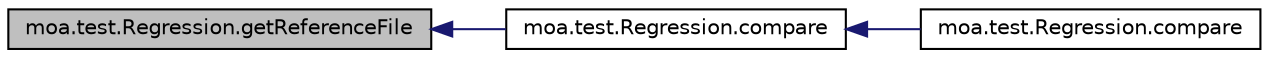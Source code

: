 digraph G
{
  edge [fontname="Helvetica",fontsize="10",labelfontname="Helvetica",labelfontsize="10"];
  node [fontname="Helvetica",fontsize="10",shape=record];
  rankdir=LR;
  Node1 [label="moa.test.Regression.getReferenceFile",height=0.2,width=0.4,color="black", fillcolor="grey75", style="filled" fontcolor="black"];
  Node1 -> Node2 [dir=back,color="midnightblue",fontsize="10",style="solid",fontname="Helvetica"];
  Node2 [label="moa.test.Regression.compare",height=0.2,width=0.4,color="black", fillcolor="white", style="filled",URL="$classmoa_1_1test_1_1Regression.html#aaa3c51eb63a66b227260845d65b8229a",tooltip="Compares the content generated by the specified class with the stored regression..."];
  Node2 -> Node3 [dir=back,color="midnightblue",fontsize="10",style="solid",fontname="Helvetica"];
  Node3 [label="moa.test.Regression.compare",height=0.2,width=0.4,color="black", fillcolor="white", style="filled",URL="$classmoa_1_1test_1_1Regression.html#aac375d1941f896837b3142a69b16cc8f",tooltip="Compares the content generated by the specified class with the stored regression..."];
}
